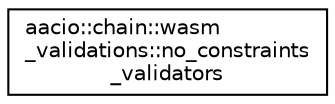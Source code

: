 digraph "Graphical Class Hierarchy"
{
  edge [fontname="Helvetica",fontsize="10",labelfontname="Helvetica",labelfontsize="10"];
  node [fontname="Helvetica",fontsize="10",shape=record];
  rankdir="LR";
  Node0 [label="aacio::chain::wasm\l_validations::no_constraints\l_validators",height=0.2,width=0.4,color="black", fillcolor="white", style="filled",URL="$structaacio_1_1chain_1_1wasm__validations_1_1no__constraints__validators.html"];
}
